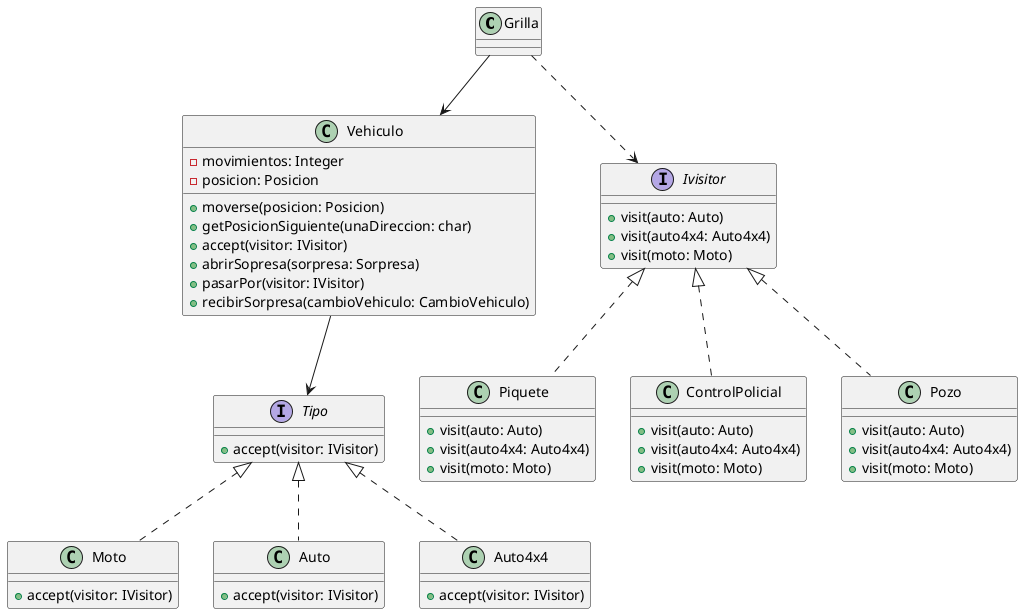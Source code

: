 @startuml
class Grilla{}

class Vehiculo {
    - movimientos: Integer
    - posicion: Posicion
    + moverse(posicion: Posicion)
    + getPosicionSiguiente(unaDireccion: char)
    + accept(visitor: IVisitor)
    + abrirSopresa(sorpresa: Sorpresa)
    + pasarPor(visitor: IVisitor)
    + recibirSorpresa(cambioVehiculo: CambioVehiculo)
}
interface Ivisitor {
    + visit(auto: Auto)
    + visit(auto4x4: Auto4x4)
    + visit(moto: Moto)
}

interface Tipo {
    + accept(visitor: IVisitor)
}

class Moto {
    + accept(visitor: IVisitor)
}

class Auto {
    + accept(visitor: IVisitor)
}

class Auto4x4 {
    + accept(visitor: IVisitor)
}

class Piquete {
    + visit(auto: Auto)
    + visit(auto4x4: Auto4x4)
    + visit(moto: Moto)
}

class ControlPolicial {
    + visit(auto: Auto)
    + visit(auto4x4: Auto4x4)
    + visit(moto: Moto)
}

class Pozo {
    + visit(auto: Auto)
    + visit(auto4x4: Auto4x4)
    + visit(moto: Moto)
}

Grilla --> Vehiculo
Grilla ..> Ivisitor
Vehiculo --> Tipo
Tipo <|.. Moto
Tipo <|.. Auto
Tipo <|.. Auto4x4
Ivisitor <|.. Piquete
Ivisitor <|.. ControlPolicial
Ivisitor <|.. Pozo

@enduml